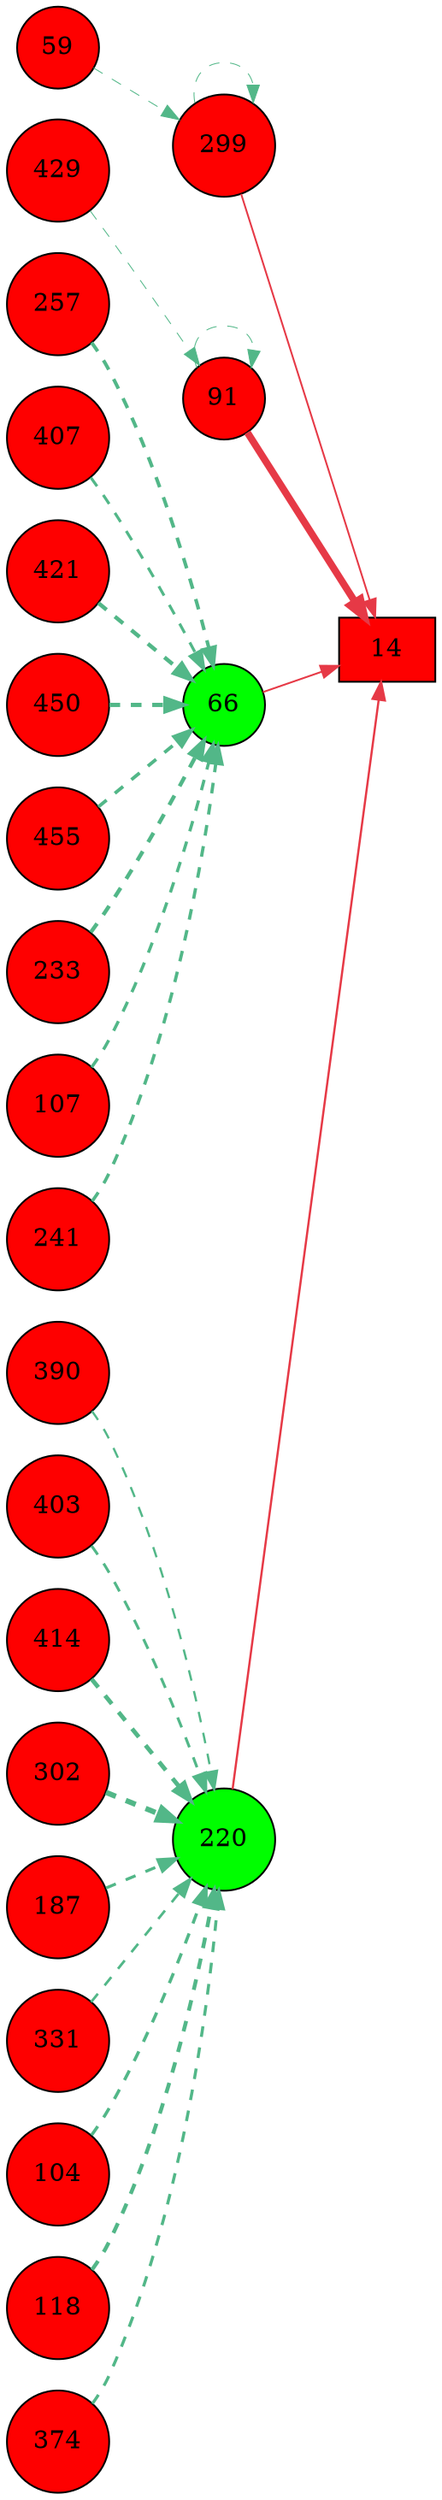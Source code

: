 digraph G{
rankdir=LR;
257 [style=filled, shape=circle, fillcolor="#fe0000", label="257"];
390 [style=filled, shape=circle, fillcolor="#fe0000", label="390"];
14 [style=filled, shape=box, fillcolor="#fe0000", label="14"];
403 [style=filled, shape=circle, fillcolor="#fe0000", label="403"];
407 [style=filled, shape=circle, fillcolor="#fe0000", label="407"];
414 [style=filled, shape=circle, fillcolor="#fe0000", label="414"];
421 [style=filled, shape=circle, fillcolor="#fe0000", label="421"];
299 [style=filled, shape=circle, fillcolor="#fe0000", label="299"];
429 [style=filled, shape=circle, fillcolor="#fe0000", label="429"];
302 [style=filled, shape=circle, fillcolor="#fe0000", label="302"];
59 [style=filled, shape=circle, fillcolor="#fe0000", label="59"];
187 [style=filled, shape=circle, fillcolor="#fe0000", label="187"];
66 [style=filled, shape=circle, fillcolor="#00fe00", label="66"];
450 [style=filled, shape=circle, fillcolor="#fe0000", label="450"];
455 [style=filled, shape=circle, fillcolor="#fe0000", label="455"];
331 [style=filled, shape=circle, fillcolor="#fe0000", label="331"];
91 [style=filled, shape=circle, fillcolor="#fe0000", label="91"];
220 [style=filled, shape=circle, fillcolor="#00fe00", label="220"];
104 [style=filled, shape=circle, fillcolor="#fe0000", label="104"];
233 [style=filled, shape=circle, fillcolor="#fe0000", label="233"];
107 [style=filled, shape=circle, fillcolor="#fe0000", label="107"];
241 [style=filled, shape=circle, fillcolor="#fe0000", label="241"];
118 [style=filled, shape=circle, fillcolor="#fe0000", label="118"];
374 [style=filled, shape=circle, fillcolor="#fe0000", label="374"];
91 -> 14 [color="#e63946",penwidth=4.00];
220 -> 14 [color="#e63946",penwidth=1.21];
66 -> 14 [color="#e63946",penwidth=1.00];
299 -> 14 [color="#e63946",penwidth=1.00];
59 -> 299 [color="#52b788",style=dashed,penwidth=0.50];
299 -> 299 [color="#52b788",style=dashed,penwidth=0.50];
450 -> 66 [color="#52b788",style=dashed,penwidth=2.39];
421 -> 66 [color="#52b788",style=dashed,penwidth=2.25];
233 -> 66 [color="#52b788",style=dashed,penwidth=2.22];
257 -> 66 [color="#52b788",style=dashed,penwidth=1.99];
455 -> 66 [color="#52b788",style=dashed,penwidth=1.92];
241 -> 66 [color="#52b788",style=dashed,penwidth=1.83];
107 -> 66 [color="#52b788",style=dashed,penwidth=1.76];
407 -> 66 [color="#52b788",style=dashed,penwidth=1.61];
91 -> 91 [color="#52b788",style=dashed,penwidth=0.50];
429 -> 91 [color="#52b788",style=dashed,penwidth=0.50];
302 -> 220 [color="#52b788",style=dashed,penwidth=3.00];
414 -> 220 [color="#52b788",style=dashed,penwidth=2.44];
118 -> 220 [color="#52b788",style=dashed,penwidth=2.18];
104 -> 220 [color="#52b788",style=dashed,penwidth=1.79];
374 -> 220 [color="#52b788",style=dashed,penwidth=1.70];
187 -> 220 [color="#52b788",style=dashed,penwidth=1.67];
403 -> 220 [color="#52b788",style=dashed,penwidth=1.56];
331 -> 220 [color="#52b788",style=dashed,penwidth=1.44];
390 -> 220 [color="#52b788",style=dashed,penwidth=1.22];
}